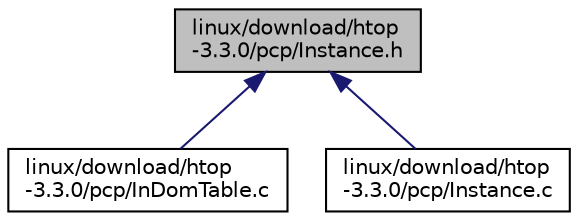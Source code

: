 digraph "linux/download/htop-3.3.0/pcp/Instance.h"
{
  edge [fontname="Helvetica",fontsize="10",labelfontname="Helvetica",labelfontsize="10"];
  node [fontname="Helvetica",fontsize="10",shape=record];
  Node60 [label="linux/download/htop\l-3.3.0/pcp/Instance.h",height=0.2,width=0.4,color="black", fillcolor="grey75", style="filled", fontcolor="black"];
  Node60 -> Node61 [dir="back",color="midnightblue",fontsize="10",style="solid"];
  Node61 [label="linux/download/htop\l-3.3.0/pcp/InDomTable.c",height=0.2,width=0.4,color="black", fillcolor="white", style="filled",URL="$InDomTable_8c.html"];
  Node60 -> Node62 [dir="back",color="midnightblue",fontsize="10",style="solid"];
  Node62 [label="linux/download/htop\l-3.3.0/pcp/Instance.c",height=0.2,width=0.4,color="black", fillcolor="white", style="filled",URL="$Instance_8c.html"];
}
